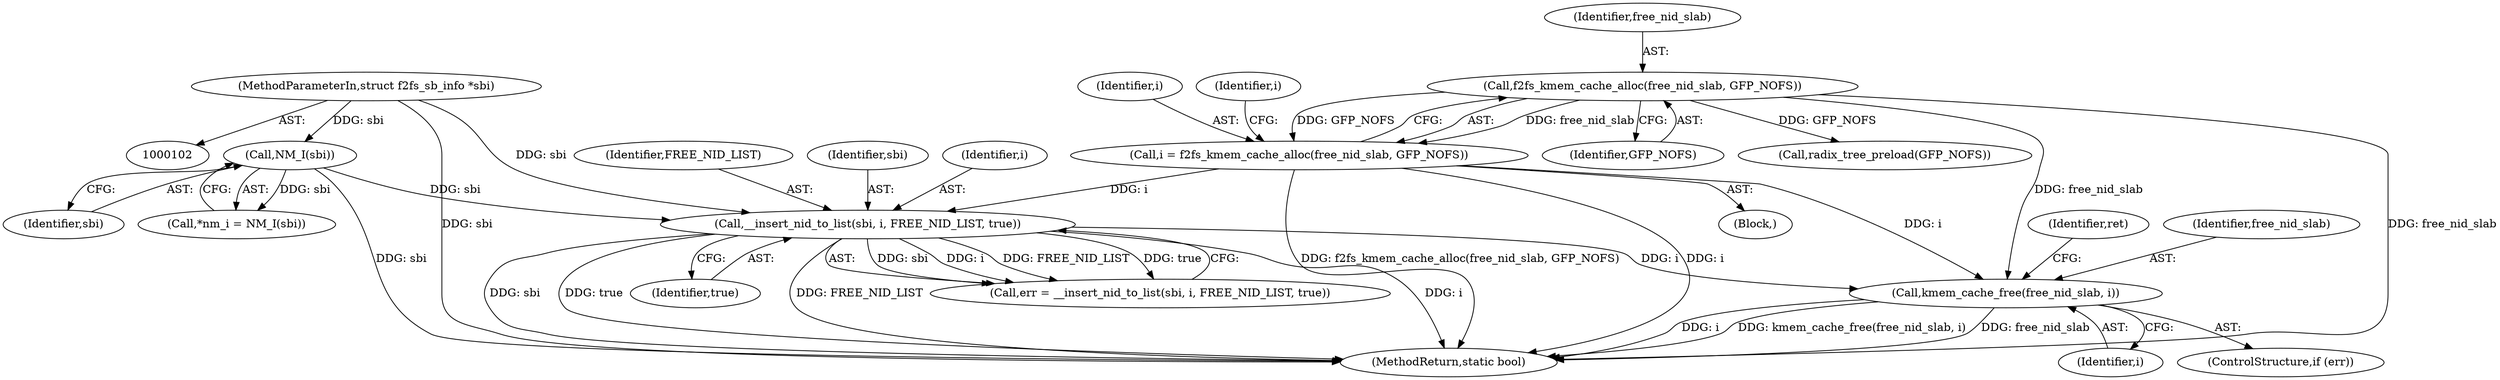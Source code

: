 digraph "0_linux_30a61ddf8117c26ac5b295e1233eaa9629a94ca3@API" {
"1000214" [label="(Call,kmem_cache_free(free_nid_slab, i))"];
"1000133" [label="(Call,f2fs_kmem_cache_alloc(free_nid_slab, GFP_NOFS))"];
"1000199" [label="(Call,__insert_nid_to_list(sbi, i, FREE_NID_LIST, true))"];
"1000110" [label="(Call,NM_I(sbi))"];
"1000103" [label="(MethodParameterIn,struct f2fs_sb_info *sbi)"];
"1000131" [label="(Call,i = f2fs_kmem_cache_alloc(free_nid_slab, GFP_NOFS))"];
"1000219" [label="(MethodReturn,static bool)"];
"1000202" [label="(Identifier,FREE_NID_LIST)"];
"1000216" [label="(Identifier,i)"];
"1000131" [label="(Call,i = f2fs_kmem_cache_alloc(free_nid_slab, GFP_NOFS))"];
"1000200" [label="(Identifier,sbi)"];
"1000108" [label="(Call,*nm_i = NM_I(sbi))"];
"1000197" [label="(Call,err = __insert_nid_to_list(sbi, i, FREE_NID_LIST, true))"];
"1000133" [label="(Call,f2fs_kmem_cache_alloc(free_nid_slab, GFP_NOFS))"];
"1000134" [label="(Identifier,free_nid_slab)"];
"1000201" [label="(Identifier,i)"];
"1000212" [label="(ControlStructure,if (err))"];
"1000218" [label="(Identifier,ret)"];
"1000135" [label="(Identifier,GFP_NOFS)"];
"1000214" [label="(Call,kmem_cache_free(free_nid_slab, i))"];
"1000110" [label="(Call,NM_I(sbi))"];
"1000215" [label="(Identifier,free_nid_slab)"];
"1000111" [label="(Identifier,sbi)"];
"1000203" [label="(Identifier,true)"];
"1000138" [label="(Identifier,i)"];
"1000103" [label="(MethodParameterIn,struct f2fs_sb_info *sbi)"];
"1000199" [label="(Call,__insert_nid_to_list(sbi, i, FREE_NID_LIST, true))"];
"1000147" [label="(Call,radix_tree_preload(GFP_NOFS))"];
"1000106" [label="(Block,)"];
"1000132" [label="(Identifier,i)"];
"1000214" -> "1000212"  [label="AST: "];
"1000214" -> "1000216"  [label="CFG: "];
"1000215" -> "1000214"  [label="AST: "];
"1000216" -> "1000214"  [label="AST: "];
"1000218" -> "1000214"  [label="CFG: "];
"1000214" -> "1000219"  [label="DDG: i"];
"1000214" -> "1000219"  [label="DDG: kmem_cache_free(free_nid_slab, i)"];
"1000214" -> "1000219"  [label="DDG: free_nid_slab"];
"1000133" -> "1000214"  [label="DDG: free_nid_slab"];
"1000199" -> "1000214"  [label="DDG: i"];
"1000131" -> "1000214"  [label="DDG: i"];
"1000133" -> "1000131"  [label="AST: "];
"1000133" -> "1000135"  [label="CFG: "];
"1000134" -> "1000133"  [label="AST: "];
"1000135" -> "1000133"  [label="AST: "];
"1000131" -> "1000133"  [label="CFG: "];
"1000133" -> "1000219"  [label="DDG: free_nid_slab"];
"1000133" -> "1000131"  [label="DDG: free_nid_slab"];
"1000133" -> "1000131"  [label="DDG: GFP_NOFS"];
"1000133" -> "1000147"  [label="DDG: GFP_NOFS"];
"1000199" -> "1000197"  [label="AST: "];
"1000199" -> "1000203"  [label="CFG: "];
"1000200" -> "1000199"  [label="AST: "];
"1000201" -> "1000199"  [label="AST: "];
"1000202" -> "1000199"  [label="AST: "];
"1000203" -> "1000199"  [label="AST: "];
"1000197" -> "1000199"  [label="CFG: "];
"1000199" -> "1000219"  [label="DDG: i"];
"1000199" -> "1000219"  [label="DDG: sbi"];
"1000199" -> "1000219"  [label="DDG: true"];
"1000199" -> "1000219"  [label="DDG: FREE_NID_LIST"];
"1000199" -> "1000197"  [label="DDG: sbi"];
"1000199" -> "1000197"  [label="DDG: i"];
"1000199" -> "1000197"  [label="DDG: FREE_NID_LIST"];
"1000199" -> "1000197"  [label="DDG: true"];
"1000110" -> "1000199"  [label="DDG: sbi"];
"1000103" -> "1000199"  [label="DDG: sbi"];
"1000131" -> "1000199"  [label="DDG: i"];
"1000110" -> "1000108"  [label="AST: "];
"1000110" -> "1000111"  [label="CFG: "];
"1000111" -> "1000110"  [label="AST: "];
"1000108" -> "1000110"  [label="CFG: "];
"1000110" -> "1000219"  [label="DDG: sbi"];
"1000110" -> "1000108"  [label="DDG: sbi"];
"1000103" -> "1000110"  [label="DDG: sbi"];
"1000103" -> "1000102"  [label="AST: "];
"1000103" -> "1000219"  [label="DDG: sbi"];
"1000131" -> "1000106"  [label="AST: "];
"1000132" -> "1000131"  [label="AST: "];
"1000138" -> "1000131"  [label="CFG: "];
"1000131" -> "1000219"  [label="DDG: f2fs_kmem_cache_alloc(free_nid_slab, GFP_NOFS)"];
"1000131" -> "1000219"  [label="DDG: i"];
}
